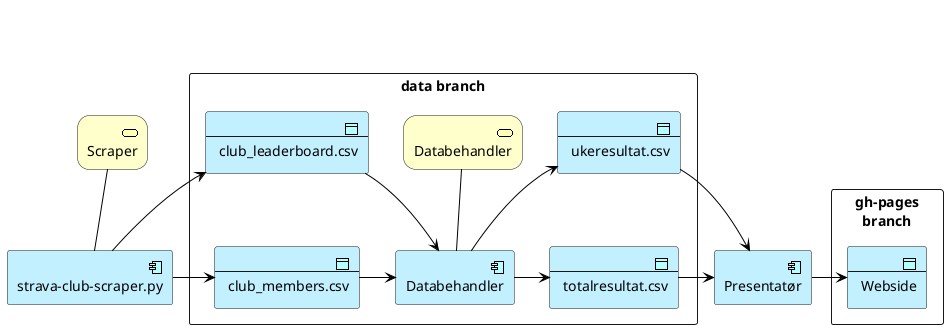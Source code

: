 @startuml
!include <archimate/Archimate>
sprite $bProduct jar:archimate/business-product

archimate #Business "Scraper" as bscraper<<business-service>>

Application_Component(scraper, "strava-club-scraper.py")
rectangle "data branch" {
Business_Service(bbehandler, "Databehandler")
Application_DataObject(csvres, "club_leaderboard.csv")
Application_DataObject(csvdelt, "club_members.csv")
Application_Component(behandler, "Databehandler")
Application_DataObject(csvuke, "ukeresultat.csv")
Application_DataObject(csvtot, "totalresultat.csv")
}
Application_Component(present, "Presentatør")
rectangle "gh-pages\nbranch" {
Application_DataObject(html, "Webside")
}

bscraper -down- scraper
bscraper -right[hidden]- bbehandler
bbehandler -down- behandler
scraper -up-> csvres
scraper -right-> csvdelt
csvres -down[hidden]- csvdelt
csvres -right-> behandler
csvdelt -right-> behandler
csvuke -down[hidden]- csvtot
behandler -up-> csvuke
behandler -right-> csvtot
csvuke -right-> present
csvtot -right-> present
present -right-> html

@enduml